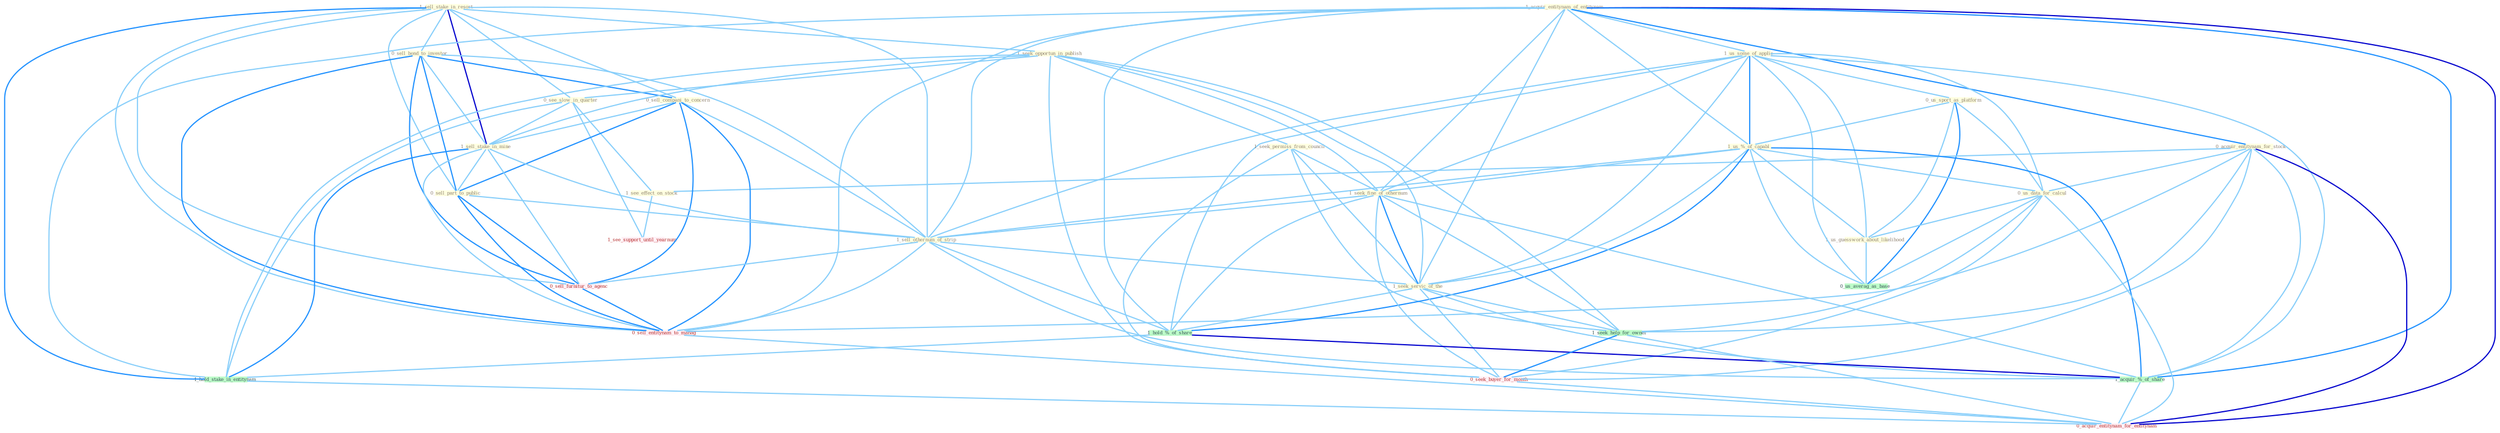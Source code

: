 Graph G{ 
    node
    [shape=polygon,style=filled,width=.5,height=.06,color="#BDFCC9",fixedsize=true,fontsize=4,
    fontcolor="#2f4f4f"];
    {node
    [color="#ffffe0", fontcolor="#8b7d6b"] "1_sell_stake_in_resort " "1_acquir_entitynam_of_entitynam " "1_us_some_of_applic " "0_sell_bond_to_investor " "1_seek_opportun_in_publish " "1_seek_permiss_from_council " "0_us_sport_as_platform " "0_acquir_entitynam_for_stock " "1_us_%_of_capabl " "0_see_slow_in_quarter " "0_us_data_for_calcul " "0_sell_compani_to_concern " "1_us_guesswork_about_likelihood " "1_sell_stake_in_mine " "1_seek_fine_of_othernum " "0_sell_part_to_public " "1_sell_othernum_of_strip " "1_see_effect_on_stock " "1_seek_servic_of_the "}
{node [color="#fff0f5", fontcolor="#b22222"] "0_seek_buyer_for_month " "1_see_support_until_yearnum " "0_sell_furnitur_to_agenc " "0_sell_entitynam_to_manag " "0_acquir_entitynam_for_entitynam "}
edge [color="#B0E2FF"];

	"1_sell_stake_in_resort " -- "0_sell_bond_to_investor " [w="1", color="#87cefa" ];
	"1_sell_stake_in_resort " -- "1_seek_opportun_in_publish " [w="1", color="#87cefa" ];
	"1_sell_stake_in_resort " -- "0_see_slow_in_quarter " [w="1", color="#87cefa" ];
	"1_sell_stake_in_resort " -- "0_sell_compani_to_concern " [w="1", color="#87cefa" ];
	"1_sell_stake_in_resort " -- "1_sell_stake_in_mine " [w="3", color="#0000cd" , len=0.6];
	"1_sell_stake_in_resort " -- "0_sell_part_to_public " [w="1", color="#87cefa" ];
	"1_sell_stake_in_resort " -- "1_sell_othernum_of_strip " [w="1", color="#87cefa" ];
	"1_sell_stake_in_resort " -- "1_hold_stake_in_entitynam " [w="2", color="#1e90ff" , len=0.8];
	"1_sell_stake_in_resort " -- "0_sell_furnitur_to_agenc " [w="1", color="#87cefa" ];
	"1_sell_stake_in_resort " -- "0_sell_entitynam_to_manag " [w="1", color="#87cefa" ];
	"1_acquir_entitynam_of_entitynam " -- "1_us_some_of_applic " [w="1", color="#87cefa" ];
	"1_acquir_entitynam_of_entitynam " -- "0_acquir_entitynam_for_stock " [w="2", color="#1e90ff" , len=0.8];
	"1_acquir_entitynam_of_entitynam " -- "1_us_%_of_capabl " [w="1", color="#87cefa" ];
	"1_acquir_entitynam_of_entitynam " -- "1_seek_fine_of_othernum " [w="1", color="#87cefa" ];
	"1_acquir_entitynam_of_entitynam " -- "1_sell_othernum_of_strip " [w="1", color="#87cefa" ];
	"1_acquir_entitynam_of_entitynam " -- "1_seek_servic_of_the " [w="1", color="#87cefa" ];
	"1_acquir_entitynam_of_entitynam " -- "1_hold_%_of_share " [w="1", color="#87cefa" ];
	"1_acquir_entitynam_of_entitynam " -- "1_hold_stake_in_entitynam " [w="1", color="#87cefa" ];
	"1_acquir_entitynam_of_entitynam " -- "1_acquir_%_of_share " [w="2", color="#1e90ff" , len=0.8];
	"1_acquir_entitynam_of_entitynam " -- "0_sell_entitynam_to_manag " [w="1", color="#87cefa" ];
	"1_acquir_entitynam_of_entitynam " -- "0_acquir_entitynam_for_entitynam " [w="3", color="#0000cd" , len=0.6];
	"1_us_some_of_applic " -- "0_us_sport_as_platform " [w="1", color="#87cefa" ];
	"1_us_some_of_applic " -- "1_us_%_of_capabl " [w="2", color="#1e90ff" , len=0.8];
	"1_us_some_of_applic " -- "0_us_data_for_calcul " [w="1", color="#87cefa" ];
	"1_us_some_of_applic " -- "1_us_guesswork_about_likelihood " [w="1", color="#87cefa" ];
	"1_us_some_of_applic " -- "1_seek_fine_of_othernum " [w="1", color="#87cefa" ];
	"1_us_some_of_applic " -- "1_sell_othernum_of_strip " [w="1", color="#87cefa" ];
	"1_us_some_of_applic " -- "1_seek_servic_of_the " [w="1", color="#87cefa" ];
	"1_us_some_of_applic " -- "1_hold_%_of_share " [w="1", color="#87cefa" ];
	"1_us_some_of_applic " -- "1_acquir_%_of_share " [w="1", color="#87cefa" ];
	"1_us_some_of_applic " -- "0_us_averag_as_base " [w="1", color="#87cefa" ];
	"0_sell_bond_to_investor " -- "0_sell_compani_to_concern " [w="2", color="#1e90ff" , len=0.8];
	"0_sell_bond_to_investor " -- "1_sell_stake_in_mine " [w="1", color="#87cefa" ];
	"0_sell_bond_to_investor " -- "0_sell_part_to_public " [w="2", color="#1e90ff" , len=0.8];
	"0_sell_bond_to_investor " -- "1_sell_othernum_of_strip " [w="1", color="#87cefa" ];
	"0_sell_bond_to_investor " -- "0_sell_furnitur_to_agenc " [w="2", color="#1e90ff" , len=0.8];
	"0_sell_bond_to_investor " -- "0_sell_entitynam_to_manag " [w="2", color="#1e90ff" , len=0.8];
	"1_seek_opportun_in_publish " -- "1_seek_permiss_from_council " [w="1", color="#87cefa" ];
	"1_seek_opportun_in_publish " -- "0_see_slow_in_quarter " [w="1", color="#87cefa" ];
	"1_seek_opportun_in_publish " -- "1_sell_stake_in_mine " [w="1", color="#87cefa" ];
	"1_seek_opportun_in_publish " -- "1_seek_fine_of_othernum " [w="1", color="#87cefa" ];
	"1_seek_opportun_in_publish " -- "1_seek_servic_of_the " [w="1", color="#87cefa" ];
	"1_seek_opportun_in_publish " -- "1_hold_stake_in_entitynam " [w="1", color="#87cefa" ];
	"1_seek_opportun_in_publish " -- "1_seek_help_for_owner " [w="1", color="#87cefa" ];
	"1_seek_opportun_in_publish " -- "0_seek_buyer_for_month " [w="1", color="#87cefa" ];
	"1_seek_permiss_from_council " -- "1_seek_fine_of_othernum " [w="1", color="#87cefa" ];
	"1_seek_permiss_from_council " -- "1_seek_servic_of_the " [w="1", color="#87cefa" ];
	"1_seek_permiss_from_council " -- "1_seek_help_for_owner " [w="1", color="#87cefa" ];
	"1_seek_permiss_from_council " -- "0_seek_buyer_for_month " [w="1", color="#87cefa" ];
	"0_us_sport_as_platform " -- "1_us_%_of_capabl " [w="1", color="#87cefa" ];
	"0_us_sport_as_platform " -- "0_us_data_for_calcul " [w="1", color="#87cefa" ];
	"0_us_sport_as_platform " -- "1_us_guesswork_about_likelihood " [w="1", color="#87cefa" ];
	"0_us_sport_as_platform " -- "0_us_averag_as_base " [w="2", color="#1e90ff" , len=0.8];
	"0_acquir_entitynam_for_stock " -- "0_us_data_for_calcul " [w="1", color="#87cefa" ];
	"0_acquir_entitynam_for_stock " -- "1_see_effect_on_stock " [w="1", color="#87cefa" ];
	"0_acquir_entitynam_for_stock " -- "1_seek_help_for_owner " [w="1", color="#87cefa" ];
	"0_acquir_entitynam_for_stock " -- "0_seek_buyer_for_month " [w="1", color="#87cefa" ];
	"0_acquir_entitynam_for_stock " -- "1_acquir_%_of_share " [w="1", color="#87cefa" ];
	"0_acquir_entitynam_for_stock " -- "0_sell_entitynam_to_manag " [w="1", color="#87cefa" ];
	"0_acquir_entitynam_for_stock " -- "0_acquir_entitynam_for_entitynam " [w="3", color="#0000cd" , len=0.6];
	"1_us_%_of_capabl " -- "0_us_data_for_calcul " [w="1", color="#87cefa" ];
	"1_us_%_of_capabl " -- "1_us_guesswork_about_likelihood " [w="1", color="#87cefa" ];
	"1_us_%_of_capabl " -- "1_seek_fine_of_othernum " [w="1", color="#87cefa" ];
	"1_us_%_of_capabl " -- "1_sell_othernum_of_strip " [w="1", color="#87cefa" ];
	"1_us_%_of_capabl " -- "1_seek_servic_of_the " [w="1", color="#87cefa" ];
	"1_us_%_of_capabl " -- "1_hold_%_of_share " [w="2", color="#1e90ff" , len=0.8];
	"1_us_%_of_capabl " -- "1_acquir_%_of_share " [w="2", color="#1e90ff" , len=0.8];
	"1_us_%_of_capabl " -- "0_us_averag_as_base " [w="1", color="#87cefa" ];
	"0_see_slow_in_quarter " -- "1_sell_stake_in_mine " [w="1", color="#87cefa" ];
	"0_see_slow_in_quarter " -- "1_see_effect_on_stock " [w="1", color="#87cefa" ];
	"0_see_slow_in_quarter " -- "1_hold_stake_in_entitynam " [w="1", color="#87cefa" ];
	"0_see_slow_in_quarter " -- "1_see_support_until_yearnum " [w="1", color="#87cefa" ];
	"0_us_data_for_calcul " -- "1_us_guesswork_about_likelihood " [w="1", color="#87cefa" ];
	"0_us_data_for_calcul " -- "1_seek_help_for_owner " [w="1", color="#87cefa" ];
	"0_us_data_for_calcul " -- "0_seek_buyer_for_month " [w="1", color="#87cefa" ];
	"0_us_data_for_calcul " -- "0_us_averag_as_base " [w="1", color="#87cefa" ];
	"0_us_data_for_calcul " -- "0_acquir_entitynam_for_entitynam " [w="1", color="#87cefa" ];
	"0_sell_compani_to_concern " -- "1_sell_stake_in_mine " [w="1", color="#87cefa" ];
	"0_sell_compani_to_concern " -- "0_sell_part_to_public " [w="2", color="#1e90ff" , len=0.8];
	"0_sell_compani_to_concern " -- "1_sell_othernum_of_strip " [w="1", color="#87cefa" ];
	"0_sell_compani_to_concern " -- "0_sell_furnitur_to_agenc " [w="2", color="#1e90ff" , len=0.8];
	"0_sell_compani_to_concern " -- "0_sell_entitynam_to_manag " [w="2", color="#1e90ff" , len=0.8];
	"1_us_guesswork_about_likelihood " -- "0_us_averag_as_base " [w="1", color="#87cefa" ];
	"1_sell_stake_in_mine " -- "0_sell_part_to_public " [w="1", color="#87cefa" ];
	"1_sell_stake_in_mine " -- "1_sell_othernum_of_strip " [w="1", color="#87cefa" ];
	"1_sell_stake_in_mine " -- "1_hold_stake_in_entitynam " [w="2", color="#1e90ff" , len=0.8];
	"1_sell_stake_in_mine " -- "0_sell_furnitur_to_agenc " [w="1", color="#87cefa" ];
	"1_sell_stake_in_mine " -- "0_sell_entitynam_to_manag " [w="1", color="#87cefa" ];
	"1_seek_fine_of_othernum " -- "1_sell_othernum_of_strip " [w="1", color="#87cefa" ];
	"1_seek_fine_of_othernum " -- "1_seek_servic_of_the " [w="2", color="#1e90ff" , len=0.8];
	"1_seek_fine_of_othernum " -- "1_hold_%_of_share " [w="1", color="#87cefa" ];
	"1_seek_fine_of_othernum " -- "1_seek_help_for_owner " [w="1", color="#87cefa" ];
	"1_seek_fine_of_othernum " -- "0_seek_buyer_for_month " [w="1", color="#87cefa" ];
	"1_seek_fine_of_othernum " -- "1_acquir_%_of_share " [w="1", color="#87cefa" ];
	"0_sell_part_to_public " -- "1_sell_othernum_of_strip " [w="1", color="#87cefa" ];
	"0_sell_part_to_public " -- "0_sell_furnitur_to_agenc " [w="2", color="#1e90ff" , len=0.8];
	"0_sell_part_to_public " -- "0_sell_entitynam_to_manag " [w="2", color="#1e90ff" , len=0.8];
	"1_sell_othernum_of_strip " -- "1_seek_servic_of_the " [w="1", color="#87cefa" ];
	"1_sell_othernum_of_strip " -- "1_hold_%_of_share " [w="1", color="#87cefa" ];
	"1_sell_othernum_of_strip " -- "1_acquir_%_of_share " [w="1", color="#87cefa" ];
	"1_sell_othernum_of_strip " -- "0_sell_furnitur_to_agenc " [w="1", color="#87cefa" ];
	"1_sell_othernum_of_strip " -- "0_sell_entitynam_to_manag " [w="1", color="#87cefa" ];
	"1_see_effect_on_stock " -- "1_see_support_until_yearnum " [w="1", color="#87cefa" ];
	"1_seek_servic_of_the " -- "1_hold_%_of_share " [w="1", color="#87cefa" ];
	"1_seek_servic_of_the " -- "1_seek_help_for_owner " [w="1", color="#87cefa" ];
	"1_seek_servic_of_the " -- "0_seek_buyer_for_month " [w="1", color="#87cefa" ];
	"1_seek_servic_of_the " -- "1_acquir_%_of_share " [w="1", color="#87cefa" ];
	"1_hold_%_of_share " -- "1_hold_stake_in_entitynam " [w="1", color="#87cefa" ];
	"1_hold_%_of_share " -- "1_acquir_%_of_share " [w="3", color="#0000cd" , len=0.6];
	"1_hold_stake_in_entitynam " -- "0_acquir_entitynam_for_entitynam " [w="1", color="#87cefa" ];
	"1_seek_help_for_owner " -- "0_seek_buyer_for_month " [w="2", color="#1e90ff" , len=0.8];
	"1_seek_help_for_owner " -- "0_acquir_entitynam_for_entitynam " [w="1", color="#87cefa" ];
	"0_seek_buyer_for_month " -- "0_acquir_entitynam_for_entitynam " [w="1", color="#87cefa" ];
	"1_acquir_%_of_share " -- "0_acquir_entitynam_for_entitynam " [w="1", color="#87cefa" ];
	"0_sell_furnitur_to_agenc " -- "0_sell_entitynam_to_manag " [w="2", color="#1e90ff" , len=0.8];
	"0_sell_entitynam_to_manag " -- "0_acquir_entitynam_for_entitynam " [w="1", color="#87cefa" ];
}